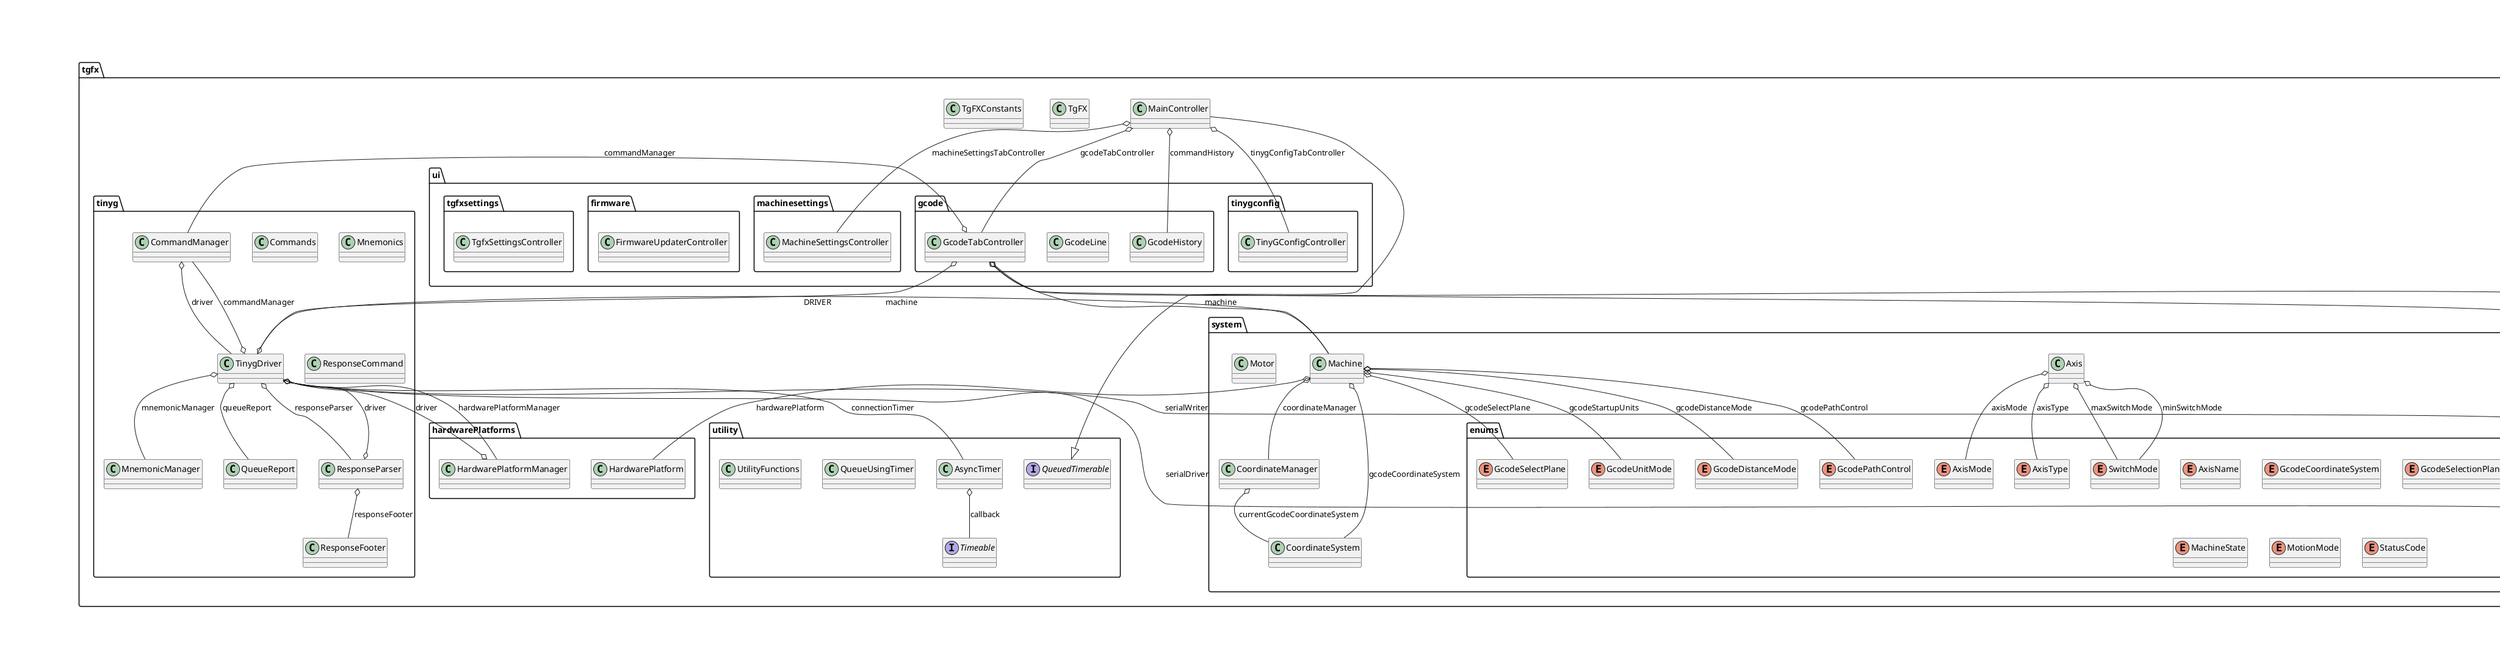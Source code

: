 @startuml

hide Observer
hide Initializable
hide Observable
hide Runnable
hide Application
hide Stage
hide T
hide Pane

  package tgfx {
    package tgfx.utility {
      class AsyncTimer {
      }
    }
  }
  

  package tgfx {
    package tgfx.system {
      class Axis {
      }
    }
  }
  

  package tgfx {
    package tgfx.system {
      package tgfx.system.enums {
        enum AxisMode {
        }
      }
    }
  }
  

  package tgfx {
    package tgfx.system {
      package tgfx.system.enums {
        enum AxisName {
        }
      }
    }
  }
  

  package tgfx {
    package tgfx.system {
      package tgfx.system.enums {
        enum AxisType {
        }
      }
    }
  }
  

  package tgfx {
    package tgfx.render {
      class CNCMachinePane {
      }
    }
  }
  

  package tgfx {
    package tgfx.tinyg {
      class CommandManager {
      }
    }
  }
  

  package tgfx {
    package tgfx.tinyg {
      class Commands {
      }
    }
  }
  

  package tgfx {
    package tgfx.system {
      class CoordinateManager {
      }
    }
  }
  

  package tgfx {
    package tgfx.system {
      class CoordinateSystem {
      }
    }
  }
  

  package tgfx {
    package tgfx.render {
      class Draw2d {
      }
    }
  }
  

  package tgfx {
    package tgfx.ui.firmware {
      class FirmwareUpdaterController {
      }
    }
  }
  

  package tgfx {
    package tgfx.system {
      package tgfx.system.enums {
        enum GcodeCoordinateSystem {
        }
      }
    }
  }
  

  package tgfx {
    package tgfx.system {
      package tgfx.system.enums {
        enum GcodeDistanceMode {
        }
      }
    }
  }
  

  package tgfx {
    package tgfx.ui.gcode {
      class GcodeHistory {
      }
    }
  }
  

  package tgfx {
    package tgfx.ui.gcode {
      class GcodeLine {
      }
    }
  }
  

  package tgfx {
    package tgfx.system {
      package tgfx.system.enums {
        enum GcodePathControl {
        }
      }
    }
  }
  

  package tgfx {
    package tgfx.system {
      package tgfx.system.enums {
        enum GcodeSelectPlane {
        }
      }
    }
  }
  

  package tgfx {
    package tgfx.system {
      package tgfx.system.enums {
        enum GcodeSelectionPlane {
        }
      }
    }
  }
  

  package tgfx {
    package tgfx.ui.gcode {
      class GcodeTabController {
      }
    }
  }
  

  package tgfx {
    package tgfx.system {
      package tgfx.system.enums {
        enum GcodeUnitMode {
        }
      }
    }
  }
  

  package tgfx {
    package tgfx.hardwarePlatforms {
      class HardwarePlatform {
      }
    }
  }
  

  package tgfx {
    package tgfx.hardwarePlatforms {
      class HardwarePlatformManager {
      }
    }
  }
  

  package tgfx {
    package tgfx.system {
      class Machine {
      }
    }
  }
  

  package tgfx {
    package tgfx.ui.machinesettings {
      class MachineSettingsController {
      }
    }
  }
  

  package tgfx {
    package tgfx.system {
      package tgfx.system.enums {
        enum MachineState {
        }
      }
    }
  }
  

  package tgfx {
    class MainController {
    }
  }
  

  package tgfx {
    package tgfx.tinyg {
      class MnemonicManager {
      }
    }
  }
  

  package tgfx {
    package tgfx.tinyg {
      class Mnemonics {
      }
    }
  }
  

  package tgfx {
    package tgfx.system {
      package tgfx.system.enums {
        enum MotionMode {
        }
      }
    }
  }
  

  package tgfx {
    package tgfx.system {
      class Motor {
      }
    }
  }
  

  package tgfx {
    package tgfx.tinyg {
      class QueueReport {
      }
    }
  }
  

  package tgfx {
    package tgfx.utility {
      class QueueUsingTimer {
      }
    }
  }
  

  package tgfx {
    package tgfx.utility {
      interface QueuedTimerable {
      }
    }
  }
  

  package tgfx {
    package tgfx.tinyg {
      class ResponseCommand {
      }
    }
  }
  

  package tgfx {
    package tgfx.tinyg {
      class ResponseFooter {
      }
    }
  }
  

  package tgfx {
    package tgfx.tinyg {
      class ResponseParser {
      }
    }
  }
  

  package tgfx {
    class SerialDriver {
    }
  }
  

  package tgfx {
    class SerialWriter {
    }
  }
  

  package tgfx {
    package tgfx.system {
      package tgfx.system.enums {
        enum StatusCode {
        }
      }
    }
  }
  

  package tgfx {
    package tgfx.system {
      package tgfx.system.enums {
        enum SwitchMode {
        }
      }
    }
  }
  

  package tgfx {
    class TgFX {
    }
  }
  

  package tgfx {
    class TgFXConstants {
    }
  }
  

  package tgfx {
    package tgfx.ui.tgfxsettings {
      class TgfxSettingsController {
      }
    }
  }
  

  package tgfx {
    package tgfx.utility {
      interface Timeable {
      }
    }
  }
  

  package tgfx {
    package tgfx.ui.tinygconfig {
      class TinyGConfigController {
      }
    }
  }
  

  package tgfx {
    package tgfx.tinyg {
      class TinygDriver {
      }
    }
  }
  

  package tgfx {
    package tgfx.utility {
      class UtilityFunctions {
      }
    }
  }


  AsyncTimer o-- Timeable : callback
  Axis o-- AxisType : axisType
  Axis o-- AxisMode : axisMode
  Axis o-- SwitchMode : maxSwitchMode
  Axis o-- SwitchMode : minSwitchMode
  CNCMachinePane -up-|> Pane
  CNCMachinePane o-- Draw2d : draw2d
  CommandManager o-- TinygDriver : driver
  CoordinateManager o-- CoordinateSystem : currentGcodeCoordinateSystem
  FirmwareUpdaterController -up-|> Initializable
  GcodeTabController -up-|> Initializable
  GcodeTabController o-- TinygDriver : DRIVER
  GcodeTabController o-- Machine : machine
  GcodeTabController o-- SerialWriter : serialWriter
  GcodeTabController o-- CommandManager : commandManager
  GcodeTabController o-- CNCMachinePane : cncMachinePane
  HardwarePlatformManager o-- TinygDriver : driver
  Machine o-- CoordinateManager : coordinateManager
  Machine o-- HardwarePlatform : hardwarePlatform
  Machine o-- GcodeUnitMode : gcodeStartupUnits
  Machine o-- GcodeSelectPlane : gcodeSelectPlane
  Machine o-- CoordinateSystem : gcodeCoordinateSystem
  Machine o-- GcodePathControl : gcodePathControl
  Machine o-- GcodeDistanceMode : gcodeDistanceMode
  MachineSettingsController -up-|> Initializable
  MainController -up-|> Initializable
  MainController -up-|> Observer
  MainController -up-|> QueuedTimerable
  MainController -up-|> Stage
  MainController o-- GcodeHistory : commandHistory
  MainController o-- GcodeTabController : gcodeTabController
  MainController o-- TinyGConfigController : tinygConfigTabController
  MainController o-- MachineSettingsController : machineSettingsTabController
  QueueUsingTimer o-- T : makeEntryOf
  ResponseParser -up-|> Runnable
  ResponseParser -up-|> Observable
  ResponseParser o-- TinygDriver : driver
  ResponseParser o-- ResponseFooter : responseFooter
  SerialDriver -up-|> SerialPortEventListener
  SerialWriter -up-|> Runnable
  SerialWriter o-- SerialDriver : serialDriver
  TgFX -up-|> Application
  TgfxSettingsController -up-|> Initializable
  TinyGConfigController -up-|> Initializable
  TinygDriver -up-|> Observable
  TinygDriver o-- SerialDriver : serialDriver
  TinygDriver o-- HardwarePlatformManager : hardwarePlatformManager
  TinygDriver o-- ResponseParser : responseParser
  TinygDriver o-- SerialWriter : serialWriter
  TinygDriver o-- MnemonicManager : mnemonicManager
  TinygDriver o-- CommandManager : commandManager
  TinygDriver o-- QueueReport : queueReport
  TinygDriver o-- Machine : machine
  TinygDriver o-- AsyncTimer : connectionTimer


right footer


PlantUML diagram generated by SketchIt! (https://bitbucket.org/pmesmeur/sketch.it)
For more information about this tool, please contact philippe.mesmeur@gmail.com
endfooter

@enduml
